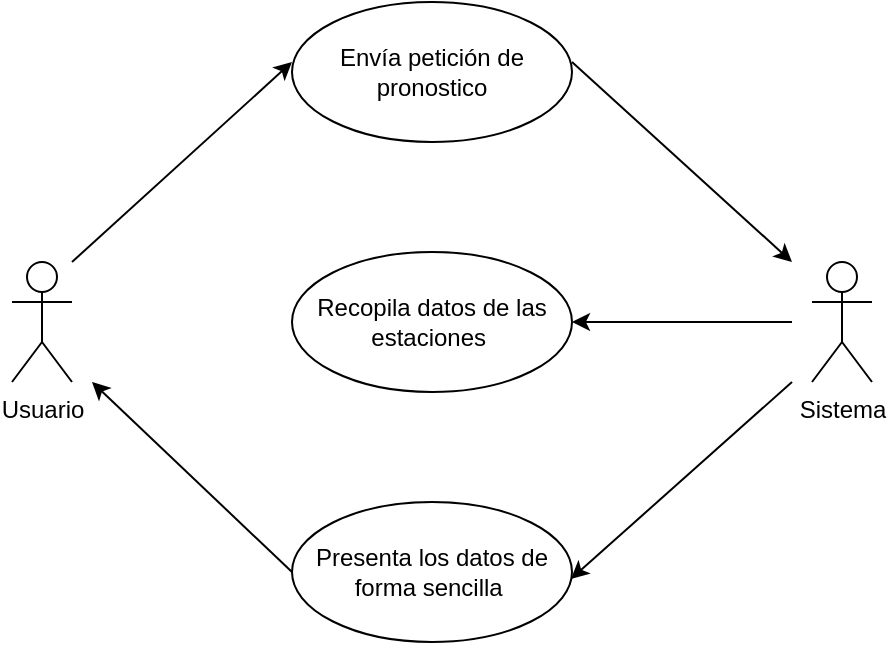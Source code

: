 <mxfile version="25.0.3">
  <diagram name="Página-1" id="vZUWgsqwUl9US1ilQ4Qv">
    <mxGraphModel dx="1434" dy="780" grid="1" gridSize="10" guides="1" tooltips="1" connect="1" arrows="1" fold="1" page="1" pageScale="1" pageWidth="850" pageHeight="1100" math="0" shadow="0">
      <root>
        <mxCell id="0" />
        <mxCell id="1" parent="0" />
        <mxCell id="0m6BjX7NxRzQ_BbXZYh0-1" value="Usuario" style="shape=umlActor;verticalLabelPosition=bottom;verticalAlign=top;html=1;outlineConnect=0;" parent="1" vertex="1">
          <mxGeometry x="60" y="380" width="30" height="60" as="geometry" />
        </mxCell>
        <mxCell id="0m6BjX7NxRzQ_BbXZYh0-2" value="" style="endArrow=classic;html=1;rounded=0;" parent="1" edge="1">
          <mxGeometry width="50" height="50" relative="1" as="geometry">
            <mxPoint x="90" y="380" as="sourcePoint" />
            <mxPoint x="200" y="280" as="targetPoint" />
          </mxGeometry>
        </mxCell>
        <mxCell id="0m6BjX7NxRzQ_BbXZYh0-3" value="Envía petición de pronostico" style="ellipse;whiteSpace=wrap;html=1;" parent="1" vertex="1">
          <mxGeometry x="200" y="250" width="140" height="70" as="geometry" />
        </mxCell>
        <mxCell id="0m6BjX7NxRzQ_BbXZYh0-4" value="" style="endArrow=classic;html=1;rounded=0;" parent="1" edge="1">
          <mxGeometry width="50" height="50" relative="1" as="geometry">
            <mxPoint x="340" y="280" as="sourcePoint" />
            <mxPoint x="450" y="380" as="targetPoint" />
          </mxGeometry>
        </mxCell>
        <mxCell id="0m6BjX7NxRzQ_BbXZYh0-5" value="Sistema" style="shape=umlActor;verticalLabelPosition=bottom;verticalAlign=top;html=1;outlineConnect=0;" parent="1" vertex="1">
          <mxGeometry x="460" y="380" width="30" height="60" as="geometry" />
        </mxCell>
        <mxCell id="0m6BjX7NxRzQ_BbXZYh0-6" value="" style="endArrow=classic;html=1;rounded=0;" parent="1" edge="1">
          <mxGeometry width="50" height="50" relative="1" as="geometry">
            <mxPoint x="450" y="410" as="sourcePoint" />
            <mxPoint x="340" y="410" as="targetPoint" />
          </mxGeometry>
        </mxCell>
        <mxCell id="0m6BjX7NxRzQ_BbXZYh0-7" value="Recopila datos de las estaciones&amp;nbsp;" style="ellipse;whiteSpace=wrap;html=1;" parent="1" vertex="1">
          <mxGeometry x="200" y="375" width="140" height="70" as="geometry" />
        </mxCell>
        <mxCell id="0m6BjX7NxRzQ_BbXZYh0-8" value="" style="endArrow=classic;html=1;rounded=0;entryX=0.996;entryY=0.55;entryDx=0;entryDy=0;entryPerimeter=0;" parent="1" target="0m6BjX7NxRzQ_BbXZYh0-9" edge="1">
          <mxGeometry width="50" height="50" relative="1" as="geometry">
            <mxPoint x="450" y="440" as="sourcePoint" />
            <mxPoint x="340" y="520" as="targetPoint" />
          </mxGeometry>
        </mxCell>
        <mxCell id="0m6BjX7NxRzQ_BbXZYh0-9" value="Presenta los datos de forma sencilla&amp;nbsp;" style="ellipse;whiteSpace=wrap;html=1;" parent="1" vertex="1">
          <mxGeometry x="200" y="500" width="140" height="70" as="geometry" />
        </mxCell>
        <mxCell id="0m6BjX7NxRzQ_BbXZYh0-10" value="" style="endArrow=classic;html=1;rounded=0;exitX=0;exitY=0.5;exitDx=0;exitDy=0;" parent="1" source="0m6BjX7NxRzQ_BbXZYh0-9" edge="1">
          <mxGeometry width="50" height="50" relative="1" as="geometry">
            <mxPoint x="200" y="440" as="sourcePoint" />
            <mxPoint x="100" y="440" as="targetPoint" />
          </mxGeometry>
        </mxCell>
      </root>
    </mxGraphModel>
  </diagram>
</mxfile>
